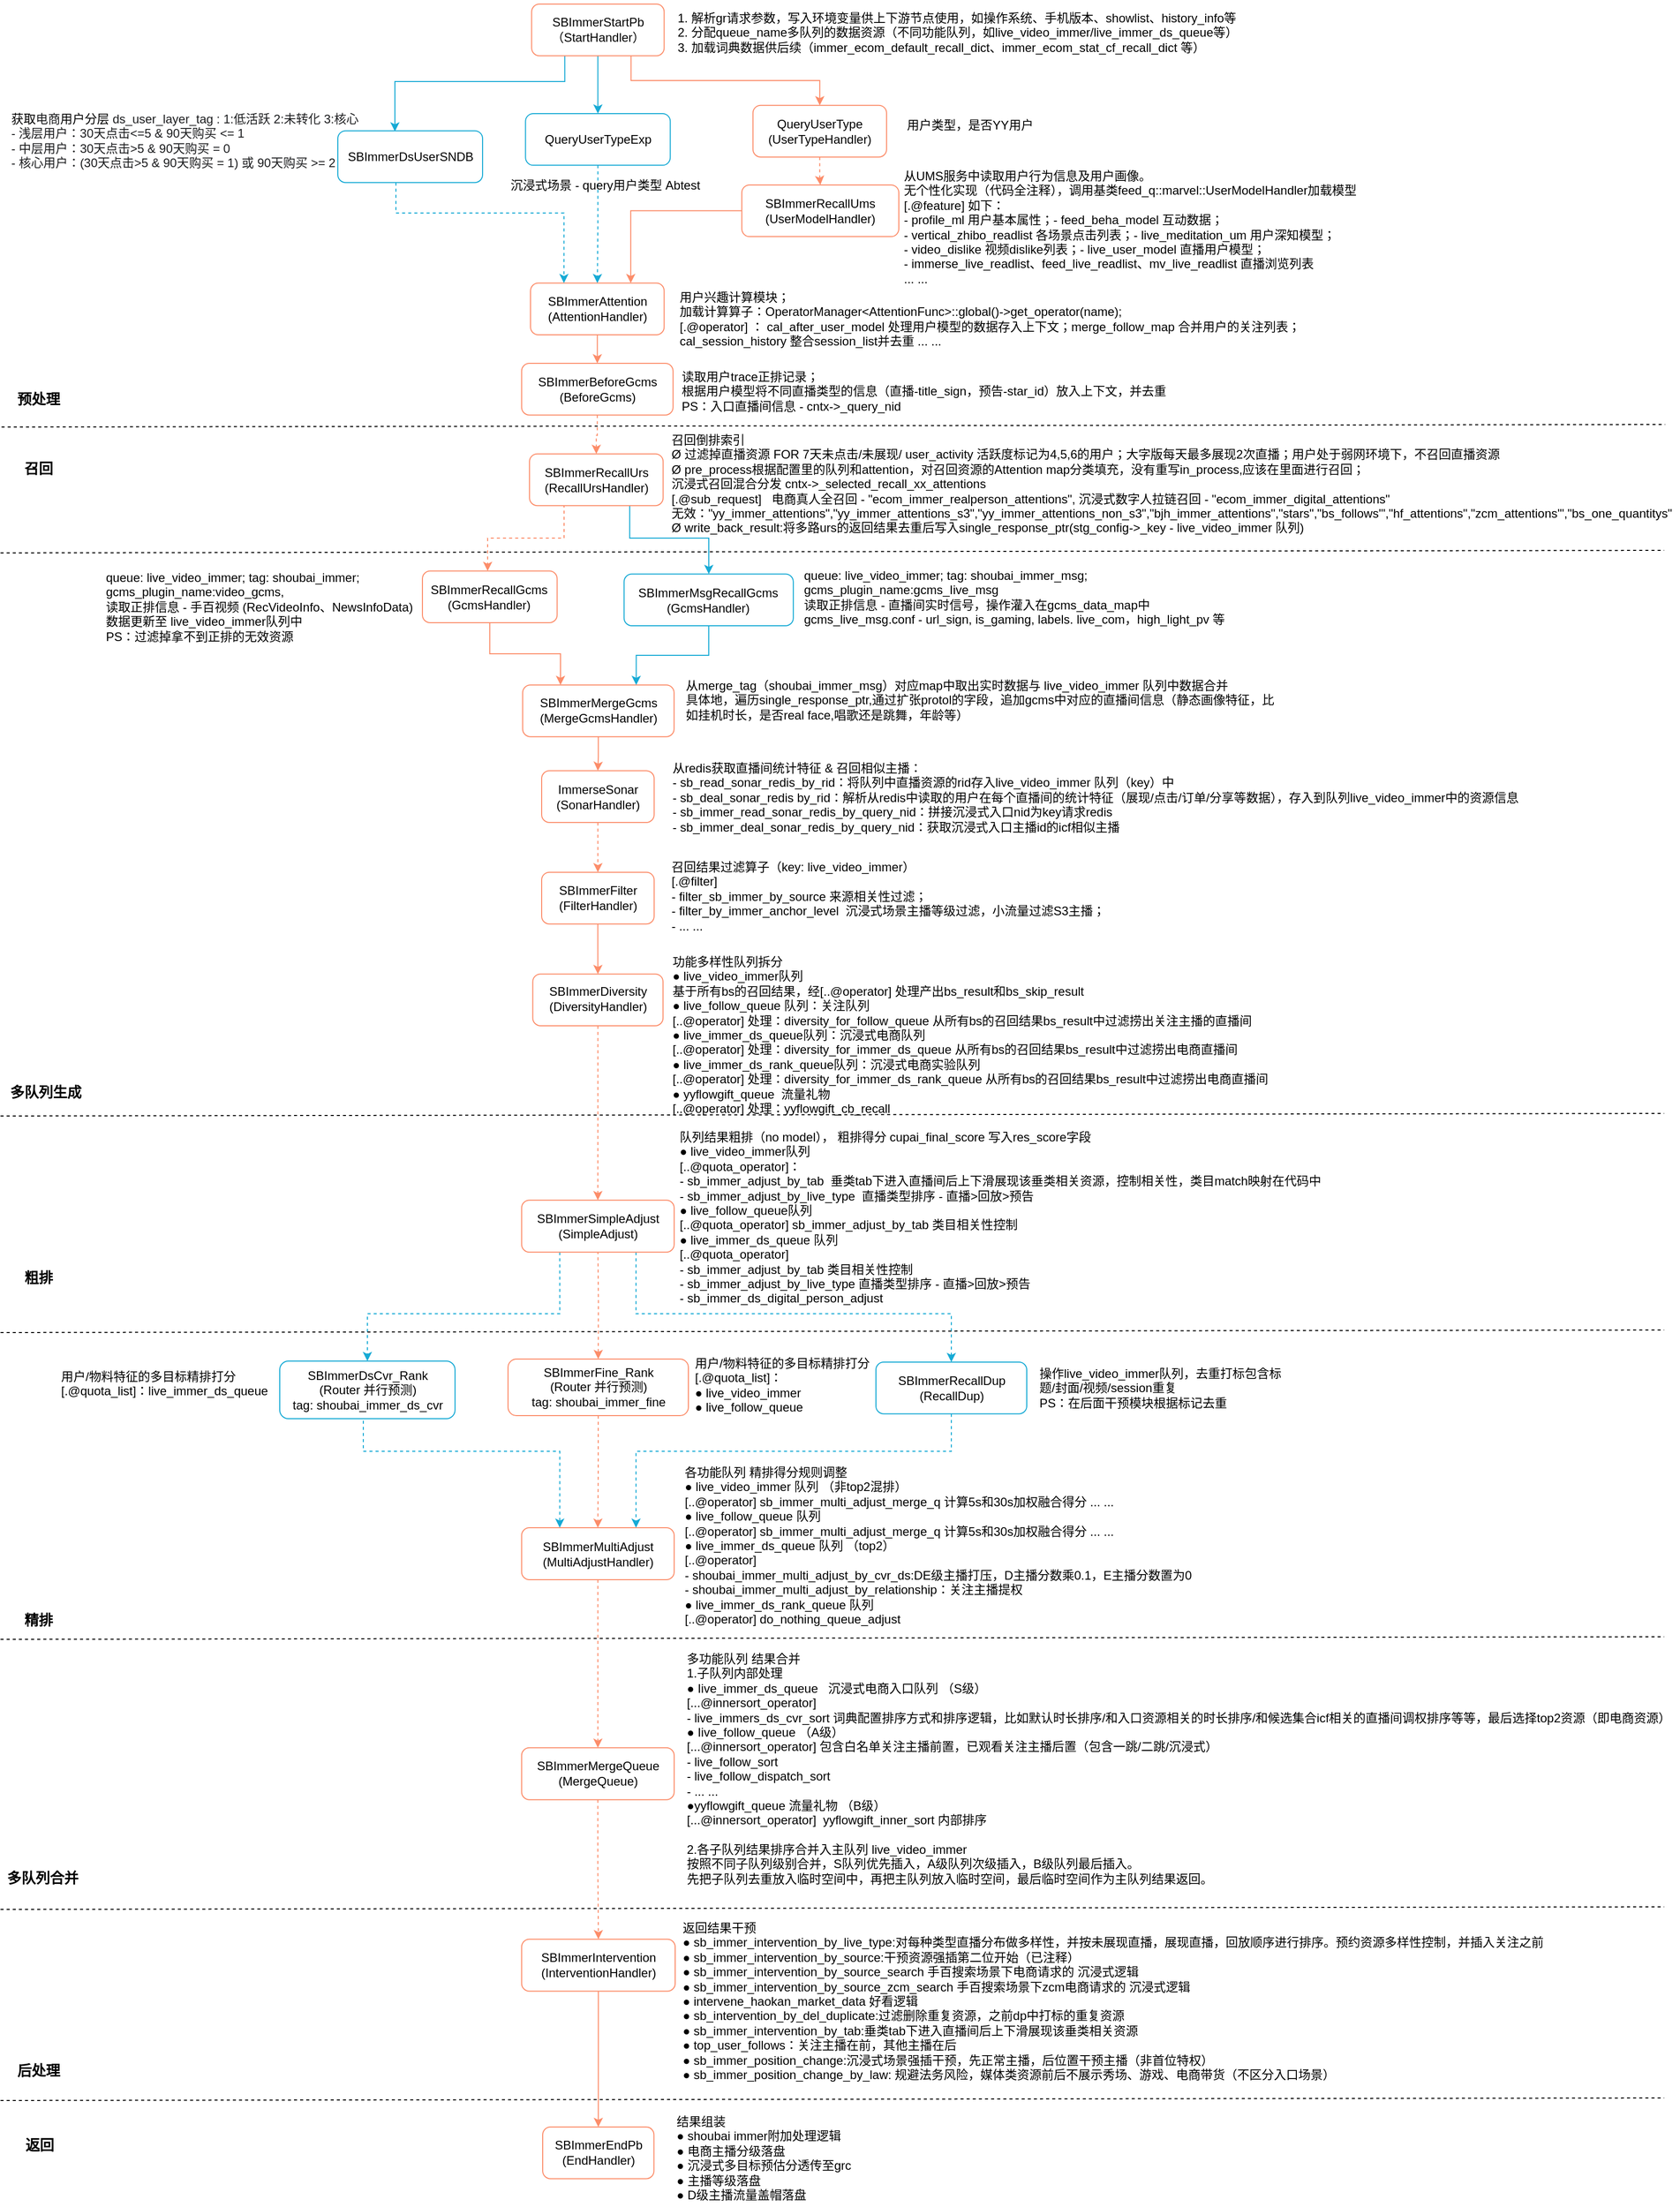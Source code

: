 <mxfile version="24.3.1" type="github">
  <diagram name="第 1 页" id="BZP7j4EBE2frMY6dUary">
    <mxGraphModel dx="1812" dy="2269" grid="1" gridSize="10" guides="1" tooltips="1" connect="1" arrows="1" fold="1" page="1" pageScale="1" pageWidth="827" pageHeight="1169" math="0" shadow="0">
      <root>
        <mxCell id="0" />
        <mxCell id="1" parent="0" />
        <mxCell id="S-GF0X4kSmyvK1DAIHs_-2" value="" style="endArrow=none;dashed=1;html=1;rounded=0;entryX=0.983;entryY=-0.01;entryDx=0;entryDy=0;entryPerimeter=0;" parent="1" edge="1">
          <mxGeometry width="50" height="50" relative="1" as="geometry">
            <mxPoint x="-825.5" y="-711" as="sourcePoint" />
            <mxPoint x="806.857" y="-713.5" as="targetPoint" />
          </mxGeometry>
        </mxCell>
        <mxCell id="CTMLsmFPayaTSugQ_vrA-52" value="1. 解析gr请求参数，写入环境变量供上下游节点使用，如操作系统、手机版本、showlist、history_info等&#xa;2. 分配queue_name多队列的数据资源（不同功能队列，如live_video_immer/live_immer_ds_queue等）&#xa;3. 加载词典数据供后续（immer_ecom_default_recall_dict、immer_ecom_stat_cf_recall_dict 等）" style="text;whiteSpace=wrap;verticalAlign=middle;" parent="1" vertex="1">
          <mxGeometry x="-164.5" y="-1130" width="675" height="64" as="geometry" />
        </mxCell>
        <mxCell id="CTMLsmFPayaTSugQ_vrA-54" value="用户类型，是否YY用户" style="text;whiteSpace=wrap;" parent="1" vertex="1">
          <mxGeometry x="60.5" y="-1021.28" width="160" height="40" as="geometry" />
        </mxCell>
        <mxCell id="CTMLsmFPayaTSugQ_vrA-55" value="从UMS服务中读取用户行为信息及用户画像。&#xa;无个性化实现（代码全注释），调用基类feed_q::marvel::UserModelHandler加载模型&#xa;[.@feature] 如下：&#xa;- profile_ml 用户基本属性；- feed_beha_model 互动数据；&#xa;- vertical_zhibo_readlist 各场景点击列表；- live_meditation_um 用户深知模型；&#xa;- video_dislike 视频dislike列表；- live_user_model 直播用户模型；&#xa;- immerse_live_readlist、feed_live_readlist、mv_live_readlist 直播浏览列表&#xa;... ..." style="text;whiteSpace=wrap;" parent="1" vertex="1">
          <mxGeometry x="57.5" y="-970.83" width="462" height="70" as="geometry" />
        </mxCell>
        <mxCell id="CTMLsmFPayaTSugQ_vrA-57" value="用户兴趣计算模块；&#xa;加载计算算子：OperatorManager&lt;AttentionFunc&gt;::global()-&gt;get_operator(name);&#xa;[.@operator] ： cal_after_user_model 处理用户模型的数据存入上下文；merge_follow_map 合并用户的关注列表； &#xa;cal_session_history 整合session_list并去重 ... ...&#xa;" style="text;whiteSpace=wrap;" parent="1" vertex="1">
          <mxGeometry x="-162.5" y="-852.21" width="671" height="40" as="geometry" />
        </mxCell>
        <mxCell id="CTMLsmFPayaTSugQ_vrA-58" value="读取用户trace正排记录；&#xa;根据用户模型将不同直播类型的信息（直播-title_sign，预告-star_id）放入上下文，并去重&#xa;PS：入口直播间信息 - cntx-&gt;_query_nid" style="text;whiteSpace=wrap;" parent="1" vertex="1">
          <mxGeometry x="-160.5" y="-774" width="531" height="40" as="geometry" />
        </mxCell>
        <mxCell id="CTMLsmFPayaTSugQ_vrA-59" value="召回倒排索引&#xa;Ø 过滤掉直播资源 FOR 7天未点击/未展现/ user_activity 活跃度标记为4,5,6的用户；大字版每天最多展现2次直播；用户处于弱网环境下，不召回直播资源&#xa;Ø pre_process根据配置里的队列和attention，对召回资源的Attention map分类填充，没有重写in_process,应该在里面进行召回；&#xa;沉浸式召回混合分发 cntx-&gt;_selected_recall_xx_attentions &#xa;[.@sub_request]   电商真人全召回 - &quot;ecom_immer_realperson_attentions&quot;, 沉浸式数字人拉链召回 - &quot;ecom_immer_digital_attentions&quot; &#xa;无效：&quot;yy_immer_attentions&quot;,&quot;yy_immer_attentions_s3&quot;,&quot;yy_immer_attentions_non_s3&quot;,&quot;bjh_immer_attentions&quot;,&quot;stars&quot;,&quot;bs_follows&#39;&quot;,&quot;hf_attentions&quot;,&quot;zcm_attentions&#39;&quot;,&quot;bs_one_quantitys&quot;&#xa;Ø write_back_result:将多路urs的返回结果去重后写入single_response_ptr(stg_config-&gt;_key - live_video_immer 队列)" style="text;whiteSpace=wrap;" parent="1" vertex="1">
          <mxGeometry x="-170.5" y="-712" width="990.5" height="150" as="geometry" />
        </mxCell>
        <mxCell id="CTMLsmFPayaTSugQ_vrA-6" style="edgeStyle=orthogonalEdgeStyle;rounded=0;orthogonalLoop=1;jettySize=auto;html=1;exitX=0.75;exitY=1;exitDx=0;exitDy=0;entryX=0.5;entryY=0;entryDx=0;entryDy=0;strokeColor=#FC8D6A;endArrow=classic;endFill=1;" parent="1" source="CTMLsmFPayaTSugQ_vrA-2" target="CTMLsmFPayaTSugQ_vrA-3" edge="1">
          <mxGeometry relative="1" as="geometry" />
        </mxCell>
        <mxCell id="1q_19juKDQYcNWKgW3-u-2" style="edgeStyle=orthogonalEdgeStyle;rounded=0;orthogonalLoop=1;jettySize=auto;html=1;exitX=0.25;exitY=1;exitDx=0;exitDy=0;strokeColor=#17AAD5;" parent="1" source="CTMLsmFPayaTSugQ_vrA-2" edge="1">
          <mxGeometry relative="1" as="geometry">
            <mxPoint x="-439.5" y="-1001" as="targetPoint" />
            <Array as="points">
              <mxPoint x="-272.5" y="-1050" />
              <mxPoint x="-439.5" y="-1050" />
              <mxPoint x="-439.5" y="-1002" />
            </Array>
          </mxGeometry>
        </mxCell>
        <mxCell id="1q_19juKDQYcNWKgW3-u-3" style="edgeStyle=orthogonalEdgeStyle;rounded=0;orthogonalLoop=1;jettySize=auto;html=1;strokeColor=#17AAD5;" parent="1" source="CTMLsmFPayaTSugQ_vrA-2" target="CTMLsmFPayaTSugQ_vrA-22" edge="1">
          <mxGeometry relative="1" as="geometry" />
        </mxCell>
        <mxCell id="CTMLsmFPayaTSugQ_vrA-2" value="&lt;font style=&quot;font-size: 12px;&quot;&gt;SBImmerStartPb&lt;/font&gt;&lt;div style=&quot;&quot;&gt;&lt;font style=&quot;font-size: 12px;&quot;&gt;（StartHandler）&lt;/font&gt;&lt;br&gt;&lt;/div&gt;" style="rounded=1;whiteSpace=wrap;html=1;strokeColor=#FC8D6A;" parent="1" vertex="1">
          <mxGeometry x="-305.322" y="-1126" width="130.014" height="50.723" as="geometry" />
        </mxCell>
        <mxCell id="CTMLsmFPayaTSugQ_vrA-27" value="" style="edgeStyle=orthogonalEdgeStyle;rounded=0;orthogonalLoop=1;jettySize=auto;html=1;dashed=1;endArrow=classic;endFill=1;strokeColor=#FC8D6A;" parent="1" source="CTMLsmFPayaTSugQ_vrA-3" target="CTMLsmFPayaTSugQ_vrA-4" edge="1">
          <mxGeometry relative="1" as="geometry" />
        </mxCell>
        <mxCell id="CTMLsmFPayaTSugQ_vrA-3" value="QueryUserType&lt;div&gt;(UserTypeHandler)&lt;br&gt;&lt;/div&gt;" style="rounded=1;whiteSpace=wrap;html=1;strokeColor=#FC8D6A;" parent="1" vertex="1">
          <mxGeometry x="-88.159" y="-1026.646" width="131.106" height="50.723" as="geometry" />
        </mxCell>
        <mxCell id="CTMLsmFPayaTSugQ_vrA-28" style="edgeStyle=orthogonalEdgeStyle;rounded=0;orthogonalLoop=1;jettySize=auto;html=1;entryX=0.75;entryY=0;entryDx=0;entryDy=0;endArrow=classic;endFill=1;strokeColor=#FC8D6A;" parent="1" source="CTMLsmFPayaTSugQ_vrA-4" target="CTMLsmFPayaTSugQ_vrA-7" edge="1">
          <mxGeometry relative="1" as="geometry" />
        </mxCell>
        <mxCell id="CTMLsmFPayaTSugQ_vrA-4" value="SBImmerRecallUms&lt;div&gt;(UserModelHandler)&lt;br&gt;&lt;/div&gt;" style="rounded=1;whiteSpace=wrap;html=1;strokeColor=#FC8D6A;" parent="1" vertex="1">
          <mxGeometry x="-99.085" y="-948.557" width="154.05" height="50.723" as="geometry" />
        </mxCell>
        <mxCell id="CTMLsmFPayaTSugQ_vrA-30" value="" style="edgeStyle=orthogonalEdgeStyle;rounded=0;orthogonalLoop=1;jettySize=auto;html=1;strokeColor=#FC8D6A;" parent="1" source="CTMLsmFPayaTSugQ_vrA-7" target="CTMLsmFPayaTSugQ_vrA-8" edge="1">
          <mxGeometry relative="1" as="geometry" />
        </mxCell>
        <mxCell id="CTMLsmFPayaTSugQ_vrA-7" value="SBImmerAttention&lt;div&gt;(AttentionHandler)&lt;br&gt;&lt;/div&gt;" style="rounded=1;whiteSpace=wrap;html=1;strokeColor=#FC8D6A;" parent="1" vertex="1">
          <mxGeometry x="-306.414" y="-852.214" width="131.106" height="50.723" as="geometry" />
        </mxCell>
        <mxCell id="CTMLsmFPayaTSugQ_vrA-31" style="edgeStyle=orthogonalEdgeStyle;rounded=0;orthogonalLoop=1;jettySize=auto;html=1;entryX=0.5;entryY=0;entryDx=0;entryDy=0;strokeColor=#FC8D6A;dashed=1;" parent="1" source="CTMLsmFPayaTSugQ_vrA-8" target="CTMLsmFPayaTSugQ_vrA-9" edge="1">
          <mxGeometry relative="1" as="geometry" />
        </mxCell>
        <mxCell id="CTMLsmFPayaTSugQ_vrA-8" value="SBImmerBeforeGcms&lt;div&gt;(BeforeGcms)&lt;br&gt;&lt;/div&gt;" style="rounded=1;whiteSpace=wrap;html=1;strokeColor=#FC8D6A;" parent="1" vertex="1">
          <mxGeometry x="-315.155" y="-773.483" width="148.587" height="50.723" as="geometry" />
        </mxCell>
        <mxCell id="CTMLsmFPayaTSugQ_vrA-32" style="edgeStyle=orthogonalEdgeStyle;rounded=0;orthogonalLoop=1;jettySize=auto;html=1;exitX=0.25;exitY=1;exitDx=0;exitDy=0;strokeColor=#FC8D6A;dashed=1;" parent="1" source="CTMLsmFPayaTSugQ_vrA-9" target="CTMLsmFPayaTSugQ_vrA-10" edge="1">
          <mxGeometry relative="1" as="geometry">
            <Array as="points">
              <mxPoint x="-273.5" y="-602" />
              <mxPoint x="-348.5" y="-602" />
            </Array>
          </mxGeometry>
        </mxCell>
        <mxCell id="CTMLsmFPayaTSugQ_vrA-33" style="edgeStyle=orthogonalEdgeStyle;rounded=0;orthogonalLoop=1;jettySize=auto;html=1;exitX=0.75;exitY=1;exitDx=0;exitDy=0;strokeColor=#17AAD5;" parent="1" source="CTMLsmFPayaTSugQ_vrA-9" target="CTMLsmFPayaTSugQ_vrA-23" edge="1">
          <mxGeometry relative="1" as="geometry">
            <Array as="points">
              <mxPoint x="-208.5" y="-602" />
              <mxPoint x="-131.5" y="-602" />
            </Array>
          </mxGeometry>
        </mxCell>
        <mxCell id="CTMLsmFPayaTSugQ_vrA-34" style="edgeStyle=orthogonalEdgeStyle;rounded=0;orthogonalLoop=1;jettySize=auto;html=1;entryX=0.25;entryY=0;entryDx=0;entryDy=0;strokeColor=#FC8D6A;" parent="1" source="CTMLsmFPayaTSugQ_vrA-10" target="CTMLsmFPayaTSugQ_vrA-11" edge="1">
          <mxGeometry relative="1" as="geometry" />
        </mxCell>
        <mxCell id="CTMLsmFPayaTSugQ_vrA-9" value="SBImmerRecallUrs&lt;div&gt;(RecallUrsHandler)&lt;br&gt;&lt;/div&gt;" style="rounded=1;whiteSpace=wrap;html=1;strokeColor=#FC8D6A;" parent="1" vertex="1">
          <mxGeometry x="-307.414" y="-684.649" width="131.106" height="50.723" as="geometry" />
        </mxCell>
        <mxCell id="CTMLsmFPayaTSugQ_vrA-10" value="SBImmerRecallGcms&lt;div&gt;(GcmsHandler)&lt;br&gt;&lt;/div&gt;" style="rounded=1;whiteSpace=wrap;html=1;strokeColor=#FC8D6A;" parent="1" vertex="1">
          <mxGeometry x="-412.503" y="-569.755" width="132.199" height="50.723" as="geometry" />
        </mxCell>
        <mxCell id="CTMLsmFPayaTSugQ_vrA-36" value="" style="edgeStyle=orthogonalEdgeStyle;rounded=0;orthogonalLoop=1;jettySize=auto;html=1;strokeColor=#FC8D6A;" parent="1" source="CTMLsmFPayaTSugQ_vrA-11" target="CTMLsmFPayaTSugQ_vrA-12" edge="1">
          <mxGeometry relative="1" as="geometry" />
        </mxCell>
        <mxCell id="CTMLsmFPayaTSugQ_vrA-11" value="SBImmerMergeGcms&lt;div&gt;(MergeGcmsHandler)&lt;br&gt;&lt;/div&gt;" style="rounded=1;whiteSpace=wrap;html=1;strokeColor=#FC8D6A;" parent="1" vertex="1">
          <mxGeometry x="-314.155" y="-457.881" width="148.587" height="50.723" as="geometry" />
        </mxCell>
        <mxCell id="CTMLsmFPayaTSugQ_vrA-38" value="" style="edgeStyle=orthogonalEdgeStyle;rounded=0;orthogonalLoop=1;jettySize=auto;html=1;strokeColor=#FC8D6A;dashed=1;" parent="1" source="CTMLsmFPayaTSugQ_vrA-12" target="CTMLsmFPayaTSugQ_vrA-13" edge="1">
          <mxGeometry relative="1" as="geometry" />
        </mxCell>
        <mxCell id="CTMLsmFPayaTSugQ_vrA-12" value="ImmerseSonar&lt;div&gt;(SonarHandler)&lt;/div&gt;" style="rounded=1;whiteSpace=wrap;html=1;strokeColor=#FC8D6A;" parent="1" vertex="1">
          <mxGeometry x="-295.489" y="-373.71" width="110.348" height="50.723" as="geometry" />
        </mxCell>
        <mxCell id="CTMLsmFPayaTSugQ_vrA-39" style="edgeStyle=orthogonalEdgeStyle;rounded=0;orthogonalLoop=1;jettySize=auto;html=1;strokeColor=#FC8D6A;" parent="1" source="CTMLsmFPayaTSugQ_vrA-13" target="CTMLsmFPayaTSugQ_vrA-14" edge="1">
          <mxGeometry relative="1" as="geometry" />
        </mxCell>
        <mxCell id="CTMLsmFPayaTSugQ_vrA-13" value="SBImmerFilter&lt;div&gt;(FilterHandler)&lt;br&gt;&lt;/div&gt;" style="rounded=1;whiteSpace=wrap;html=1;strokeColor=#FC8D6A;" parent="1" vertex="1">
          <mxGeometry x="-295.489" y="-274.153" width="110.348" height="50.723" as="geometry" />
        </mxCell>
        <mxCell id="CTMLsmFPayaTSugQ_vrA-40" value="" style="edgeStyle=orthogonalEdgeStyle;rounded=0;orthogonalLoop=1;jettySize=auto;html=1;strokeColor=#FC8D6A;dashed=1;" parent="1" source="CTMLsmFPayaTSugQ_vrA-14" target="CTMLsmFPayaTSugQ_vrA-15" edge="1">
          <mxGeometry relative="1" as="geometry" />
        </mxCell>
        <mxCell id="CTMLsmFPayaTSugQ_vrA-14" value="SBImmerDiversity&lt;div style=&quot;line-height: 140%;&quot;&gt;(DiversityHandler)&lt;br&gt;&lt;/div&gt;" style="rounded=1;whiteSpace=wrap;html=1;strokeColor=#FC8D6A;" parent="1" vertex="1">
          <mxGeometry x="-304.229" y="-174.278" width="127.828" height="50.723" as="geometry" />
        </mxCell>
        <mxCell id="CTMLsmFPayaTSugQ_vrA-41" style="edgeStyle=orthogonalEdgeStyle;rounded=0;orthogonalLoop=1;jettySize=auto;html=1;entryX=0.5;entryY=0;entryDx=0;entryDy=0;strokeColor=#FC8D6A;dashed=1;" parent="1" target="CTMLsmFPayaTSugQ_vrA-16" edge="1">
          <mxGeometry relative="1" as="geometry">
            <mxPoint x="-240.342" y="91.635" as="sourcePoint" />
          </mxGeometry>
        </mxCell>
        <mxCell id="CTMLsmFPayaTSugQ_vrA-47" style="edgeStyle=orthogonalEdgeStyle;rounded=0;orthogonalLoop=1;jettySize=auto;html=1;exitX=0.25;exitY=1;exitDx=0;exitDy=0;strokeColor=#17AAD5;dashed=1;entryX=0.5;entryY=0;entryDx=0;entryDy=0;" parent="1" source="CTMLsmFPayaTSugQ_vrA-15" target="CTMLsmFPayaTSugQ_vrA-24" edge="1">
          <mxGeometry relative="1" as="geometry">
            <mxPoint x="-420.5" y="188" as="targetPoint" />
            <Array as="points">
              <mxPoint x="-277.5" y="159" />
              <mxPoint x="-466.5" y="159" />
            </Array>
          </mxGeometry>
        </mxCell>
        <mxCell id="CTMLsmFPayaTSugQ_vrA-43" style="edgeStyle=orthogonalEdgeStyle;rounded=0;orthogonalLoop=1;jettySize=auto;html=1;dashed=1;strokeColor=#FC8D6A;" parent="1" source="CTMLsmFPayaTSugQ_vrA-16" target="CTMLsmFPayaTSugQ_vrA-17" edge="1">
          <mxGeometry relative="1" as="geometry" />
        </mxCell>
        <mxCell id="CTMLsmFPayaTSugQ_vrA-48" style="edgeStyle=orthogonalEdgeStyle;rounded=0;orthogonalLoop=1;jettySize=auto;html=1;exitX=0.75;exitY=1;exitDx=0;exitDy=0;strokeColor=#17AAD5;dashed=1;entryX=0.5;entryY=0;entryDx=0;entryDy=0;" parent="1" source="CTMLsmFPayaTSugQ_vrA-15" target="CTMLsmFPayaTSugQ_vrA-25" edge="1">
          <mxGeometry relative="1" as="geometry">
            <Array as="points">
              <mxPoint x="-202.5" y="159" />
              <mxPoint x="106.5" y="159" />
            </Array>
          </mxGeometry>
        </mxCell>
        <mxCell id="CTMLsmFPayaTSugQ_vrA-16" value="SBImmerFine_Rank&lt;div&gt;(Router 并行预测)&lt;br&gt;&lt;/div&gt;&lt;div&gt;tag:&amp;nbsp;shoubai_immer_fine&lt;/div&gt;" style="rounded=1;whiteSpace=wrap;html=1;strokeColor=#FC8D6A;" parent="1" vertex="1">
          <mxGeometry x="-328.5" y="203.49" width="177" height="55.51" as="geometry" />
        </mxCell>
        <mxCell id="CTMLsmFPayaTSugQ_vrA-44" style="edgeStyle=orthogonalEdgeStyle;rounded=0;orthogonalLoop=1;jettySize=auto;html=1;strokeColor=#FC8D6A;dashed=1;" parent="1" source="CTMLsmFPayaTSugQ_vrA-17" target="CTMLsmFPayaTSugQ_vrA-18" edge="1">
          <mxGeometry relative="1" as="geometry" />
        </mxCell>
        <mxCell id="CTMLsmFPayaTSugQ_vrA-15" value="SBImmerSimpleAdjust&lt;div&gt;(SimpleAdjust)&lt;br&gt;&lt;/div&gt;" style="rounded=1;whiteSpace=wrap;html=1;strokeColor=#FC8D6A;" parent="1" vertex="1">
          <mxGeometry x="-315.155" y="47.616" width="149.679" height="51.019" as="geometry" />
        </mxCell>
        <mxCell id="CTMLsmFPayaTSugQ_vrA-17" value="SBImmerMultiAdjust&lt;div&gt;(MultiAdjustHandler)&lt;br&gt;&lt;/div&gt;" style="rounded=1;whiteSpace=wrap;html=1;strokeColor=#FC8D6A;" parent="1" vertex="1">
          <mxGeometry x="-315.155" y="369.005" width="149.679" height="51.019" as="geometry" />
        </mxCell>
        <mxCell id="CTMLsmFPayaTSugQ_vrA-45" style="edgeStyle=orthogonalEdgeStyle;rounded=0;orthogonalLoop=1;jettySize=auto;html=1;entryX=0.5;entryY=0;entryDx=0;entryDy=0;dashed=1;strokeColor=#FC8D6A;" parent="1" source="CTMLsmFPayaTSugQ_vrA-18" target="CTMLsmFPayaTSugQ_vrA-19" edge="1">
          <mxGeometry relative="1" as="geometry" />
        </mxCell>
        <mxCell id="CTMLsmFPayaTSugQ_vrA-18" value="SBImmerMergeQueue&lt;div&gt;(MergeQueue)&lt;br&gt;&lt;/div&gt;" style="rounded=1;whiteSpace=wrap;html=1;strokeColor=#FC8D6A;" parent="1" vertex="1">
          <mxGeometry x="-315.155" y="584.879" width="149.679" height="51.019" as="geometry" />
        </mxCell>
        <mxCell id="CTMLsmFPayaTSugQ_vrA-46" style="edgeStyle=orthogonalEdgeStyle;rounded=0;orthogonalLoop=1;jettySize=auto;html=1;entryX=0.5;entryY=0;entryDx=0;entryDy=0;strokeColor=#FC8D6A;" parent="1" source="CTMLsmFPayaTSugQ_vrA-19" target="CTMLsmFPayaTSugQ_vrA-20" edge="1">
          <mxGeometry relative="1" as="geometry" />
        </mxCell>
        <mxCell id="CTMLsmFPayaTSugQ_vrA-19" value="SBImmerIntervention&lt;div&gt;(InterventionHandler)&lt;br&gt;&lt;/div&gt;" style="rounded=1;whiteSpace=wrap;html=1;strokeColor=#FC8D6A;" parent="1" vertex="1">
          <mxGeometry x="-315.155" y="772.753" width="150.679" height="51.019" as="geometry" />
        </mxCell>
        <mxCell id="CTMLsmFPayaTSugQ_vrA-20" value="SBImmerEndPb&lt;div&gt;(EndHandler)&lt;br&gt;&lt;/div&gt;" style="rounded=1;whiteSpace=wrap;html=1;strokeColor=#FC8D6A;" parent="1" vertex="1">
          <mxGeometry x="-294.486" y="956.997" width="109.163" height="50.723" as="geometry" />
        </mxCell>
        <mxCell id="CTMLsmFPayaTSugQ_vrA-29" style="edgeStyle=orthogonalEdgeStyle;rounded=0;orthogonalLoop=1;jettySize=auto;html=1;entryX=0.5;entryY=0;entryDx=0;entryDy=0;dashed=1;strokeColor=#17AAD5;" parent="1" source="CTMLsmFPayaTSugQ_vrA-22" target="CTMLsmFPayaTSugQ_vrA-7" edge="1">
          <mxGeometry relative="1" as="geometry" />
        </mxCell>
        <mxCell id="CTMLsmFPayaTSugQ_vrA-22" value="QueryUserTypeExp" style="rounded=1;whiteSpace=wrap;html=1;strokeColor=#17AAD5;" parent="1" vertex="1">
          <mxGeometry x="-311.33" y="-1018.557" width="142.032" height="50.723" as="geometry" />
        </mxCell>
        <mxCell id="CTMLsmFPayaTSugQ_vrA-37" style="edgeStyle=orthogonalEdgeStyle;rounded=0;orthogonalLoop=1;jettySize=auto;html=1;entryX=0.75;entryY=0;entryDx=0;entryDy=0;strokeColor=#17AAD5;" parent="1" source="CTMLsmFPayaTSugQ_vrA-23" target="CTMLsmFPayaTSugQ_vrA-11" edge="1">
          <mxGeometry relative="1" as="geometry" />
        </mxCell>
        <mxCell id="CTMLsmFPayaTSugQ_vrA-23" value="SBImmerMsgRecallGcms&lt;div&gt;(GcmsHandler)&lt;br&gt;&lt;/div&gt;" style="rounded=1;whiteSpace=wrap;html=1;strokeColor=#17AAD5;" parent="1" vertex="1">
          <mxGeometry x="-214.64" y="-566.755" width="166.068" height="50.723" as="geometry" />
        </mxCell>
        <mxCell id="CTMLsmFPayaTSugQ_vrA-49" style="edgeStyle=orthogonalEdgeStyle;rounded=0;orthogonalLoop=1;jettySize=auto;html=1;entryX=0.25;entryY=0;entryDx=0;entryDy=0;strokeColor=#17AAD5;dashed=1;exitX=0.5;exitY=1;exitDx=0;exitDy=0;" parent="1" source="CTMLsmFPayaTSugQ_vrA-24" target="CTMLsmFPayaTSugQ_vrA-17" edge="1">
          <mxGeometry relative="1" as="geometry">
            <Array as="points">
              <mxPoint x="-470.5" y="294" />
              <mxPoint x="-277.5" y="294" />
            </Array>
          </mxGeometry>
        </mxCell>
        <mxCell id="CTMLsmFPayaTSugQ_vrA-24" value="SBImmerDsCvr_Rank&lt;div&gt;(Router&amp;nbsp;&lt;span style=&quot;background-color: initial;&quot;&gt;并行预测&lt;/span&gt;&lt;span style=&quot;background-color: initial;&quot;&gt;)&lt;/span&gt;&lt;/div&gt;&lt;div&gt;tag:&amp;nbsp;shoubai_immer_ds_cvr&lt;/div&gt;" style="rounded=1;whiteSpace=wrap;html=1;strokeColor=#17AAD5;" parent="1" vertex="1">
          <mxGeometry x="-552.5" y="205.49" width="172" height="56.51" as="geometry" />
        </mxCell>
        <mxCell id="CTMLsmFPayaTSugQ_vrA-51" style="edgeStyle=orthogonalEdgeStyle;rounded=0;orthogonalLoop=1;jettySize=auto;html=1;entryX=0.75;entryY=0;entryDx=0;entryDy=0;dashed=1;strokeColor=#17AAD5;" parent="1" source="CTMLsmFPayaTSugQ_vrA-25" target="CTMLsmFPayaTSugQ_vrA-17" edge="1">
          <mxGeometry relative="1" as="geometry">
            <Array as="points">
              <mxPoint x="106.5" y="294" />
              <mxPoint x="-202.5" y="294" />
            </Array>
          </mxGeometry>
        </mxCell>
        <mxCell id="CTMLsmFPayaTSugQ_vrA-25" value="SBImmerRecallDup&lt;div&gt;(RecallDup)&lt;br&gt;&lt;/div&gt;" style="rounded=1;whiteSpace=wrap;html=1;strokeColor=#17AAD5;" parent="1" vertex="1">
          <mxGeometry x="32.5" y="206.49" width="148" height="50.72" as="geometry" />
        </mxCell>
        <mxCell id="CTMLsmFPayaTSugQ_vrA-60" value="queue: live_video_immer; tag: shoubai_immer_msg; &#xa;gcms_plugin_name:gcms_Iive_msg&#xa;读取正排信息 - 直播间实时信号，操作灌入在gcms_data_map中&#xa;gcms_live_msg.conf - url_sign, is_gaming, labels. live_com，high_light_pv 等" style="text;whiteSpace=wrap;fontStyle=0" parent="1" vertex="1">
          <mxGeometry x="-40.5" y="-579.03" width="451" height="80.03" as="geometry" />
        </mxCell>
        <mxCell id="CTMLsmFPayaTSugQ_vrA-61" value="queue: live_video_immer; tag: shoubai_immer; &#xa;gcms_plugin_name:video_gcms,&#xa;读取正排信息 - 手百视频 (RecVideoInfo、NewsInfoData)&#xa;数据更新至 live_video_immer队列中&#xa;PS：过滤掉拿不到正排的无效资源&#xa;" style="text;whiteSpace=wrap;spacing=6;" parent="1" vertex="1">
          <mxGeometry x="-729.5" y="-581.03" width="360" height="80.03" as="geometry" />
        </mxCell>
        <UserObject label="从merge_tag（shoubai_immer_msg）对应map中取出实时数据与 live_video_immer 队列中数据合并&#xa;具体地，遍历single_response_ptr,通过扩张protol的字段，追加gcms中对应的直播间信息（静态画像特征，比如挂机时长，是否real face,唱歌还是跳舞，年龄等）" link="获取新gcms请求的结果，遍历single_response._ptr=cntx&#xa;&gt;get_single_.res(key),通过扩张protol的字段，将gcms中对应的直播间信息追&#xa;加到single_response_ptr中，追加特征&#xa;●&#xa;gcms里都是一些静态画像特征，比如挂机时长，是否real face,唱歌还是跳&#xa;舞，年龄等" id="CTMLsmFPayaTSugQ_vrA-62">
          <mxCell style="text;whiteSpace=wrap;" parent="1" vertex="1">
            <mxGeometry x="-156.5" y="-471" width="586" height="60" as="geometry" />
          </mxCell>
        </UserObject>
        <mxCell id="CTMLsmFPayaTSugQ_vrA-64" value="从redis获取直播间统计特征 &amp; 召回相似主播：&#xa;- sb_read_sonar_redis_by_rid：将队列中直播资源的rid存入live_video_immer 队列（key）中&#xa;- sb_deal_sonar_redis by_rid：解析从redis中读取的用户在每个直播间的统计特征（展现/点击/订单/分享等数据），存入到队列live_video_immer中的资源信息&#xa;- sb_immer_read_sonar_redis_by_query_nid：拼接沉浸式入口nid为key请求redis&#xa;- sb_immer_deal_sonar_redis_by_query_nid：获取沉浸式入口主播id的icf相似主播" style="text;whiteSpace=wrap;" parent="1" vertex="1">
          <mxGeometry x="-169.3" y="-390.43" width="899.8" height="110" as="geometry" />
        </mxCell>
        <mxCell id="CTMLsmFPayaTSugQ_vrA-65" value="召回结果过滤算子（key: live_video_immer）&#xa;[.@filter]&#xa;- filter_sb_immer_by_source 来源相关性过滤；&#xa;- filter_by_immer_anchor_level  沉浸式场景主播等级过滤，小流量过滤S3主播；&#xa;- ... ...&#xa;" style="text;whiteSpace=wrap;" parent="1" vertex="1">
          <mxGeometry x="-170.5" y="-293.43" width="811" height="81.43" as="geometry" />
        </mxCell>
        <mxCell id="CTMLsmFPayaTSugQ_vrA-66" value="功能多样性队列拆分&#xa;● live_video_immer队列&#xa;基于所有bs的召回结果，经[..@operator] 处理产出bs_result和bs_skip_result&#xa;● live_follow_queue 队列：关注队列&#xa;[..@operator] 处理：diversity_for_follow_queue 从所有bs的召回结果bs_result中过滤捞出关注主播的直播间&#xa;● live_immer_ds_queue队列：沉浸式电商队列&#xa;[..@operator] 处理：diversity_for_immer_ds_queue 从所有bs的召回结果bs_result中过滤捞出电商直播间&#xa;● live_immer_ds_rank_queue队列：沉浸式电商实验队列&#xa;[..@operator] 处理：diversity_for_immer_ds_rank_queue 从所有bs的召回结果bs_result中过滤捞出电商直播间&#xa;● yyflowgift_queue  流量礼物&#xa;[..@operator] 处理：yyflowgift_cb_recall&#xa;" style="text;whiteSpace=wrap;" parent="1" vertex="1">
          <mxGeometry x="-169.3" y="-200" width="689.3" height="170" as="geometry" />
        </mxCell>
        <UserObject label="队列结果粗排（no model）， 粗排得分 cupai_final_score 写入res_score字段&#xa;● live_video_immer队列 &#xa;[..@quota_operator]：&#xa;- sb_immer_adjust_by_tab  垂类tab下进入直播间后上下滑展现该垂类相关资源，控制相关性，类目match映射在代码中&#xa;- sb_immer_adjust_by_live_type  直播类型排序 - 直播&gt;回放&gt;预告&#xa;● live_follow_queue队列 &#xa;[..@quota_operator] sb_immer_adjust_by_tab 类目相关性控制&#xa;● live_immer_ds_queue 队列&#xa;[..@quota_operator]&#xa;- sb_immer_adjust_by_tab 类目相关性控制&#xa;- sb_immer_adjust_by_live_type 直播类型排序 - 直播&gt;回放&gt;预告&#xa;- sb_immer_ds_digital_person_adjust&#xa;&#xa;&#xa;" link="队列结果预调整&#xa;live_video._immer队列进行下述算子：&#xa;sb_immer_.adjust_by_.tab：垂类tab下进入直播间后上下滑展现该垂类相关资源，控制相关性，类目match映射在代码中&#xa;sb_immer_.adjust_by_Iive_type:沉浸式置顶直播，排序方式为直播&gt;回放&gt;预告" id="CTMLsmFPayaTSugQ_vrA-67">
          <mxCell style="text;whiteSpace=wrap;" parent="1" vertex="1">
            <mxGeometry x="-162.5" y="-28.38" width="663" height="152.38" as="geometry" />
          </mxCell>
        </UserObject>
        <mxCell id="CTMLsmFPayaTSugQ_vrA-68" value="用户/物料特征的多目标精排打分&#xa;[.@quota_list]：live_immer_ds_queue&#xa;" style="text;whiteSpace=wrap;" parent="1" vertex="1">
          <mxGeometry x="-769.5" y="207.21" width="240" height="50" as="geometry" />
        </mxCell>
        <mxCell id="CTMLsmFPayaTSugQ_vrA-69" value="用户/物料特征的多目标精排打分&#xa;[.@quota_list]：&#xa;● live_video_immer&#xa;● live_follow_queue&#xa;" style="text;whiteSpace=wrap;fontStyle=0" parent="1" vertex="1">
          <mxGeometry x="-147.5" y="194" width="188" height="80" as="geometry" />
        </mxCell>
        <mxCell id="CTMLsmFPayaTSugQ_vrA-70" value="操作live_video_immer队列，去重打标包含标题/封面/视频/session重复&#xa;PS：在后面干预模块根据标记去重" style="text;whiteSpace=wrap;spacing=6;" parent="1" vertex="1">
          <mxGeometry x="186.5" y="200" width="260" height="50" as="geometry" />
        </mxCell>
        <mxCell id="CTMLsmFPayaTSugQ_vrA-71" value="各功能队列 精排得分规则调整&#xa;● live_video_immer 队列 （非top2混排）&#xa;[..@operator] sb_immer_multi_adjust_merge_q 计算5s和30s加权融合得分 ... ...&#xa;● live_follow_queue 队列 &#xa;[..@operator] sb_immer_multi_adjust_merge_q 计算5s和30s加权融合得分 ... ...&#xa;● live_immer_ds_queue 队列 （top2）&#xa;[..@operator] &#xa;- shoubai_immer_multi_adjust_by_cvr_ds:DE级主播打压，D主播分数乘0.1，E主播分数置为0&#xa;- shoubai_immer_multi_adjust_by_relationship：关注主播提权&#xa;● live_immer_ds_rank_queue 队列 &#xa;[..@operator] do_nothing_queue_adjust&#xa;&#xa;&#xa;" style="text;whiteSpace=wrap;" parent="1" vertex="1">
          <mxGeometry x="-157.5" y="300.52" width="916" height="113.98" as="geometry" />
        </mxCell>
        <mxCell id="CTMLsmFPayaTSugQ_vrA-72" value="多功能队列 结果合并&#xa;1.子队列内部处理&#xa;● Iive_immer_ds_queue   沉浸式电商入口队列 （S级）&#xa;[...@innersort_operator]  &#xa;- live_immers_ds_cvr_sort 词典配置排序方式和排序逻辑，比如默认时长排序/和入口资源相关的时长排序/和候选集合icf相关的直播间调权排序等等，最后选择top2资源（即电商资源）&#xa;● Iive_follow_queue （A级）&#xa;[...@innersort_operator] 包含白名单关注主播前置，已观看关注主播后置（包含一跳/二跳/沉浸式）&#xa;- live_follow_sort &#xa;- live_follow_dispatch_sort&#xa;- ... ...&#xa;●yyflowgift_queue 流量礼物 （B级）&#xa;[...@innersort_operator]  yyflowgift_inner_sort 内部排序&#xa;&#xa;2.各子队列结果排序合并入主队列 live_video_immer&#xa;按照不同子队列级别合并，S队列优先插入，A级队列次级插入，B级队列最后插入。&#xa;先把子队列去重放入临时空间中，再把主队列放入临时空间，最后临时空间作为主队列结果返回。" style="text;whiteSpace=wrap;spacing=7;" parent="1" vertex="1">
          <mxGeometry x="-160.5" y="479" width="981" height="250" as="geometry" />
        </mxCell>
        <UserObject label="返回结果干预&#xa;● sb_immer_intervention_by_live_type:对每种类型直播分布做多样性，并按未展现直播，展现直播，回放顺序进行排序。预约资源多样性控制，并插入关注之前&#xa;● sb_immer_intervention_by_source:干预资源强插第二位开始（已注释）&#xa;● sb_immer_intervention_by_source_search 手百搜索场景下电商请求的 沉浸式逻辑&#xa;● sb_immer_intervention_by_source_zcm_search 手百搜索场景下zcm电商请求的 沉浸式逻辑&#xa;● intervene_haokan_market_data 好看逻辑&#xa;● sb_intervention_by_del_duplicate:过滤删除重复资源，之前dp中打标的重复资源&#xa;● sb_immer_intervention_by_tab:垂类tab下进入直播间后上下滑展现该垂类相关资源&#xa;● top_user_follows：关注主播在前，其他主播在后&#xa;● sb_immer_position_change:沉浸式场景强插干预，先正常主播，后位置干预主播（非首位特权）&#xa;● sb_immer_position_change_by_law: 规避法务风险，媒体类资源前后不展示秀场、游戏、电商带货（不区分入口场景）" link="返回结果干预&#xa;sb_immer_.intervention_by_.Iive_type:对每种类型直播分布做多样性，并按未展现直播，展现直播，回放顺序进行排序。预约资源多样性控制，并插入关注之前&#xa;sb_immer_.intervention_by_.source:干预资源强插第二位开始&#xa;●&#xa;sb_intervention_by._del_duplicate:过滤删除重复资源，之前dp中打标的重复资源&#xa;●&#xa;top_user_follows：关注主播在前其他主播在后&#xa;●&#xa;sb_immer_.intervention._by_tab:垂类tab下进入直播间后上下滑展现该垂类相关资源&#xa;●&#xa;sb_immer_.position_change:沉浸式场景强插干预，先正常主播，后位置干预主播&#xa;sb_immer_.position._change._by_Ilaw:规避法务风险，媒体类资源前后不展示秀场、游戏、电商带货（不区分入口场景）" id="CTMLsmFPayaTSugQ_vrA-73">
          <mxCell style="text;whiteSpace=wrap;" parent="1" vertex="1">
            <mxGeometry x="-159.5" y="748" width="970" height="172" as="geometry" />
          </mxCell>
        </UserObject>
        <mxCell id="CTMLsmFPayaTSugQ_vrA-74" value="结果组装&#xa;● shoubai immer附加处理逻辑&#xa;● 电商主播分级落盘&#xa;● 沉浸式多目标预估分透传至grc&#xa;● 主播等级落盘&#xa;● D级主播流量盖帽落盘" style="text;whiteSpace=wrap;" parent="1" vertex="1">
          <mxGeometry x="-165.48" y="938" width="201" height="96.37" as="geometry" />
        </mxCell>
        <mxCell id="1q_19juKDQYcNWKgW3-u-4" style="edgeStyle=orthogonalEdgeStyle;rounded=0;orthogonalLoop=1;jettySize=auto;html=1;entryX=0.25;entryY=0;entryDx=0;entryDy=0;strokeColor=#17AAD5;dashed=1;" parent="1" source="1q_19juKDQYcNWKgW3-u-1" target="CTMLsmFPayaTSugQ_vrA-7" edge="1">
          <mxGeometry relative="1" as="geometry">
            <Array as="points">
              <mxPoint x="-438.5" y="-921" />
              <mxPoint x="-273.5" y="-921" />
            </Array>
          </mxGeometry>
        </mxCell>
        <mxCell id="1q_19juKDQYcNWKgW3-u-1" value="SBImmerDsUserSNDB" style="rounded=1;whiteSpace=wrap;html=1;strokeColor=#17AAD5;" parent="1" vertex="1">
          <mxGeometry x="-495.5" y="-1001.647" width="142.032" height="50.723" as="geometry" />
        </mxCell>
        <mxCell id="1q_19juKDQYcNWKgW3-u-5" value="&lt;div data-morpho-block-id=&quot;docyg-244403e9-b055-11ee-b7bd-ffd951228c3b&quot; data-slate-node=&quot;element&quot; style=&quot;text-align: left; padding-left: 0px;&quot; data-morpho-type=&quot;paragraph&quot; class=&quot;mp-paragraph-wrapper&quot;&gt;获取&lt;span style=&quot;color: rgb(28, 29, 31); background-color: initial;&quot;&gt;电商&lt;/span&gt;&lt;span style=&quot;background-color: initial;&quot;&gt;用户分层&amp;nbsp;&lt;/span&gt;&lt;span style=&quot;background-color: transparent; color: rgb(28, 29, 31);&quot;&gt;ds_user_layer_tag : 1:低活跃 2:未转化 3:核心&lt;/span&gt;&lt;/div&gt;&lt;div data-morpho-block-id=&quot;docyg-244403e9-b055-11ee-b7bd-ffd951228c3b&quot; data-slate-node=&quot;element&quot; style=&quot;text-align: left; padding-left: 0px;&quot; data-morpho-type=&quot;paragraph&quot; class=&quot;mp-paragraph-wrapper&quot;&gt;&lt;span style=&quot;color: rgb(28, 29, 31); background-color: transparent;&quot;&gt;- 浅层用户：30天点击&amp;lt;=5 &amp;amp; 90天购买 &amp;lt;= 1&lt;/span&gt;&lt;/div&gt;&lt;div data-morpho-block-id=&quot;docyg-244403e9-b055-11ee-b7bd-ffd951228c3b&quot; data-slate-node=&quot;element&quot; style=&quot;text-align: left; padding-left: 0px;&quot; data-morpho-type=&quot;paragraph&quot; class=&quot;mp-paragraph-wrapper&quot;&gt;&lt;span style=&quot;color: rgb(28, 29, 31); background-color: transparent;&quot;&gt;-&amp;nbsp;&lt;/span&gt;&lt;span style=&quot;background-color: initial; text-align: center;&quot;&gt;&lt;font color=&quot;#1c1d1f&quot;&gt;中层用户：30天点击&amp;gt;5 &amp;amp; 90天购买 = 0&lt;/font&gt;&lt;/span&gt;&lt;/div&gt;&lt;div data-morpho-block-id=&quot;docyg-244403e9-b055-11ee-b7bd-ffd951228c3b&quot; data-slate-node=&quot;element&quot; style=&quot;text-align: left; padding-left: 0px;&quot; data-morpho-type=&quot;paragraph&quot; class=&quot;mp-paragraph-wrapper&quot;&gt;&lt;span style=&quot;background-color: initial; text-align: center;&quot;&gt;&lt;font color=&quot;#1c1d1f&quot;&gt;-&amp;nbsp;&lt;/font&gt;&lt;/span&gt;&lt;span style=&quot;background-color: initial; text-align: center;&quot;&gt;&lt;font color=&quot;#1c1d1f&quot;&gt;核心用户：(30天点击&amp;gt;5 &amp;amp; 90天购买 = 1) 或 90天购买 &amp;gt;= 2&lt;/font&gt;&lt;/span&gt;&lt;/div&gt;&lt;span class=&quot;mp-morpho-clipboard-doc-data&quot; data-morpho-doc-data=&quot;{&amp;quot;token&amp;quot;:&amp;quot;eyJhbGciOiJkaXIiLCJlbmMiOiJBMjU2R0NNIiwiYXBwSWQiOjEsInVpZCI6IjlDcDg0RE0wY3QiLCJkb2NJZCI6IjUzNTdmODQ1ZWIwZjRmIn0..yqYl5LdsXMqG1i7H.h2zJN3ad7F0z8zZrL0x5SOSICrESLMV8dEU74EoNBORcdlZFNPWUUC4eia0j4AlamyoKcnQPkH-a4lMZglok0qHV8snmgu5q_vtArxVLRdtko599JwHxf3FpeFeTS3M7G6M1K6R9dh_B0HznSrV_KdrdgtxzzaYRmO5DbicUDLtVJrqaJiWrUDvuusRhMEex5vd5Xe8CMfA0J2DoPf_h3tOpSw.nvGQq45J5KLfsjFWWvhn9A&amp;quot;}&quot;&gt;&lt;/span&gt;&lt;div data-morpho-block-id=&quot;docyg-244403e9-b055-11ee-b7bd-ffd951228c3b&quot; data-slate-node=&quot;element&quot; style=&quot;padding-left:0px&quot; data-morpho-type=&quot;paragraph&quot; class=&quot;mp-paragraph-wrapper&quot;&gt;&lt;span class=&quot;mp-morpho-clipboard-doc-data&quot; data-morpho-doc-data=&quot;{&amp;quot;token&amp;quot;:&amp;quot;eyJhbGciOiJkaXIiLCJlbmMiOiJBMjU2R0NNIiwiYXBwSWQiOjEsInVpZCI6IjlDcDg0RE0wY3QiLCJkb2NJZCI6IjUzNTdmODQ1ZWIwZjRmIn0..yqYl5LdsXMqG1i7H.h2zJN3ad7F0z8zZrL0x5SOSICrESLMV8dEU74EoNBORcdlZFNPWUUC4eia0j4AlamyoKcnQPkH-a4lMZglok0qHV8snmgu5q_vtArxVLRdtko599JwHxf3FpeFeTS3M7G6M1K6R9dh_B0HznSrV_KdrdgtxzzaYRmO5DbicUDLtVJrqaJiWrUDvuusRhMEex5vd5Xe8CMfA0J2DoPf_h3tOpSw.nvGQq45J5KLfsjFWWvhn9A&amp;quot;}&quot;&gt;&lt;/span&gt;&lt;/div&gt;&lt;span class=&quot;mp-morpho-clipboard-doc-data&quot; data-morpho-doc-data=&quot;{&amp;quot;token&amp;quot;:&amp;quot;eyJhbGciOiJkaXIiLCJlbmMiOiJBMjU2R0NNIiwiYXBwSWQiOjEsInVpZCI6IjlDcDg0RE0wY3QiLCJkb2NJZCI6IjUzNTdmODQ1ZWIwZjRmIn0..pCHAVqKNl6A6FzGB.4LZeJNNsyfY-32JqOU4ROncP46VGgSdZKTIl4vjHuSVVTp13aCAMcsRqBmcMl11NA9PIhYyMEap1sNyuyVQPSBf3OS6b5mUCJUOoVcmleNhX4NoEdu-47aaP1DD8qN72Av_ruHi6Yksv0HpaVPMhnA-DxDfH-j-qqGou7mZcKCkmcx_sVsXQGSck9p826Wd89kI1APDDWsyadTtQYAsBp4rLoQ.nJl7Tq-rMvyrGDB84ryziw&amp;quot;}&quot;&gt;&lt;/span&gt;" style="text;html=1;align=center;verticalAlign=middle;resizable=0;points=[];autosize=1;strokeColor=none;fillColor=none;" parent="1" vertex="1">
          <mxGeometry x="-826.5" y="-1026.65" width="360" height="70" as="geometry" />
        </mxCell>
        <mxCell id="S-GF0X4kSmyvK1DAIHs_-1" value="沉浸式场景 - query用户类型 Abtest " style="text;whiteSpace=wrap;" parent="1" vertex="1">
          <mxGeometry x="-328.16" y="-961.65" width="208.66" height="40" as="geometry" />
        </mxCell>
        <mxCell id="S-GF0X4kSmyvK1DAIHs_-3" value="" style="endArrow=none;dashed=1;html=1;rounded=0;entryX=0.983;entryY=-0.01;entryDx=0;entryDy=0;entryPerimeter=0;" parent="1" edge="1">
          <mxGeometry width="50" height="50" relative="1" as="geometry">
            <mxPoint x="-826.5" y="-35" as="sourcePoint" />
            <mxPoint x="805.857" y="-37.5" as="targetPoint" />
          </mxGeometry>
        </mxCell>
        <mxCell id="S-GF0X4kSmyvK1DAIHs_-4" value="" style="endArrow=none;dashed=1;html=1;rounded=0;entryX=0.983;entryY=-0.01;entryDx=0;entryDy=0;entryPerimeter=0;" parent="1" edge="1">
          <mxGeometry width="50" height="50" relative="1" as="geometry">
            <mxPoint x="-826.5" y="177.5" as="sourcePoint" />
            <mxPoint x="805.857" y="175" as="targetPoint" />
          </mxGeometry>
        </mxCell>
        <mxCell id="S-GF0X4kSmyvK1DAIHs_-5" value="" style="endArrow=none;dashed=1;html=1;rounded=0;entryX=0.983;entryY=-0.01;entryDx=0;entryDy=0;entryPerimeter=0;" parent="1" edge="1">
          <mxGeometry width="50" height="50" relative="1" as="geometry">
            <mxPoint x="-826.5" y="478.5" as="sourcePoint" />
            <mxPoint x="805.857" y="476" as="targetPoint" />
          </mxGeometry>
        </mxCell>
        <mxCell id="S-GF0X4kSmyvK1DAIHs_-6" value="" style="endArrow=none;dashed=1;html=1;rounded=0;entryX=0.983;entryY=-0.01;entryDx=0;entryDy=0;entryPerimeter=0;" parent="1" edge="1">
          <mxGeometry width="50" height="50" relative="1" as="geometry">
            <mxPoint x="-826.5" y="743.5" as="sourcePoint" />
            <mxPoint x="805.857" y="741" as="targetPoint" />
          </mxGeometry>
        </mxCell>
        <mxCell id="S-GF0X4kSmyvK1DAIHs_-7" value="" style="endArrow=none;dashed=1;html=1;rounded=0;entryX=0.983;entryY=-0.01;entryDx=0;entryDy=0;entryPerimeter=0;" parent="1" edge="1">
          <mxGeometry width="50" height="50" relative="1" as="geometry">
            <mxPoint x="-826.5" y="931" as="sourcePoint" />
            <mxPoint x="805.857" y="928.5" as="targetPoint" />
          </mxGeometry>
        </mxCell>
        <mxCell id="S-GF0X4kSmyvK1DAIHs_-8" value="&lt;b&gt;&lt;font style=&quot;font-size: 14px;&quot;&gt;预处理&lt;/font&gt;&lt;/b&gt;" style="text;html=1;align=center;verticalAlign=middle;whiteSpace=wrap;rounded=0;" parent="1" vertex="1">
          <mxGeometry x="-819.5" y="-752.76" width="60" height="30" as="geometry" />
        </mxCell>
        <mxCell id="S-GF0X4kSmyvK1DAIHs_-9" value="&lt;b&gt;&lt;font style=&quot;font-size: 14px;&quot;&gt;召回&lt;/font&gt;&lt;/b&gt;" style="text;html=1;align=center;verticalAlign=middle;whiteSpace=wrap;rounded=0;" parent="1" vertex="1">
          <mxGeometry x="-814.5" y="-684.65" width="50" height="30" as="geometry" />
        </mxCell>
        <mxCell id="S-GF0X4kSmyvK1DAIHs_-10" value="&lt;b&gt;&lt;font style=&quot;font-size: 14px;&quot;&gt;粗排&lt;/font&gt;&lt;/b&gt;" style="text;html=1;align=center;verticalAlign=middle;whiteSpace=wrap;rounded=0;" parent="1" vertex="1">
          <mxGeometry x="-814.5" y="109" width="50" height="30" as="geometry" />
        </mxCell>
        <mxCell id="S-GF0X4kSmyvK1DAIHs_-11" value="&lt;b&gt;&lt;font style=&quot;font-size: 14px;&quot;&gt;精排&lt;/font&gt;&lt;/b&gt;" style="text;html=1;align=center;verticalAlign=middle;whiteSpace=wrap;rounded=0;" parent="1" vertex="1">
          <mxGeometry x="-814.5" y="445" width="50" height="30" as="geometry" />
        </mxCell>
        <mxCell id="S-GF0X4kSmyvK1DAIHs_-12" value="&lt;b&gt;&lt;font style=&quot;font-size: 14px;&quot;&gt;多队列合并&lt;/font&gt;&lt;/b&gt;" style="text;html=1;align=center;verticalAlign=middle;whiteSpace=wrap;rounded=0;" parent="1" vertex="1">
          <mxGeometry x="-823" y="698" width="76" height="30" as="geometry" />
        </mxCell>
        <mxCell id="S-GF0X4kSmyvK1DAIHs_-13" value="&lt;b&gt;&lt;font style=&quot;font-size: 14px;&quot;&gt;后处理&lt;/font&gt;&lt;/b&gt;" style="text;html=1;align=center;verticalAlign=middle;whiteSpace=wrap;rounded=0;" parent="1" vertex="1">
          <mxGeometry x="-827" y="887" width="76" height="30" as="geometry" />
        </mxCell>
        <mxCell id="S-GF0X4kSmyvK1DAIHs_-14" value="&lt;font style=&quot;font-size: 14px;&quot;&gt;&lt;b&gt;返回&lt;/b&gt;&lt;/font&gt;" style="text;html=1;align=center;verticalAlign=middle;whiteSpace=wrap;rounded=0;" parent="1" vertex="1">
          <mxGeometry x="-826.5" y="960" width="76" height="30" as="geometry" />
        </mxCell>
        <mxCell id="MOqXADL53VNv9DjTgGzq-3" value="" style="endArrow=none;dashed=1;html=1;rounded=0;entryX=0.983;entryY=-0.01;entryDx=0;entryDy=0;entryPerimeter=0;" parent="1" edge="1">
          <mxGeometry width="50" height="50" relative="1" as="geometry">
            <mxPoint x="-826.5" y="-587.5" as="sourcePoint" />
            <mxPoint x="805.857" y="-590" as="targetPoint" />
          </mxGeometry>
        </mxCell>
        <mxCell id="MOqXADL53VNv9DjTgGzq-4" value="&lt;b&gt;&lt;font style=&quot;font-size: 14px;&quot;&gt;多队列生成&lt;/font&gt;&lt;/b&gt;" style="text;html=1;align=center;verticalAlign=middle;whiteSpace=wrap;rounded=0;" parent="1" vertex="1">
          <mxGeometry x="-820.5" y="-73" width="76" height="30" as="geometry" />
        </mxCell>
      </root>
    </mxGraphModel>
  </diagram>
</mxfile>
